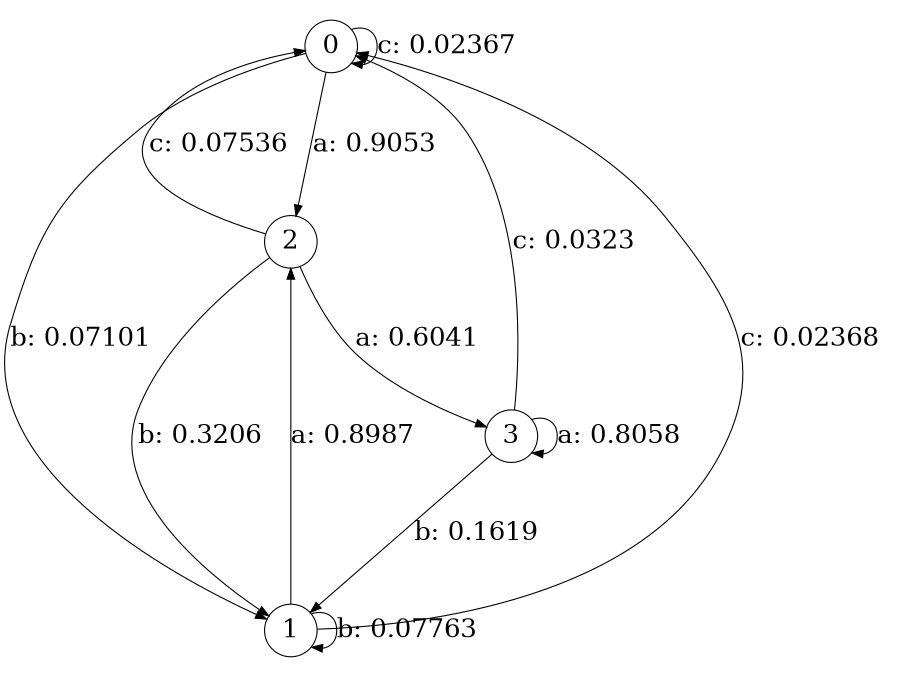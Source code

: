 digraph "d1-400nw-t1-cen-SML" {
size = "6,8.5";
ratio = "fill";
node [shape = circle];
node [fontsize = 24];
edge [fontsize = 24];
0 -> 2 [label = "a: 0.9053   "];
0 -> 1 [label = "b: 0.07101  "];
0 -> 0 [label = "c: 0.02367  "];
1 -> 2 [label = "a: 0.8987   "];
1 -> 1 [label = "b: 0.07763  "];
1 -> 0 [label = "c: 0.02368  "];
2 -> 3 [label = "a: 0.6041   "];
2 -> 1 [label = "b: 0.3206   "];
2 -> 0 [label = "c: 0.07536  "];
3 -> 3 [label = "a: 0.8058   "];
3 -> 1 [label = "b: 0.1619   "];
3 -> 0 [label = "c: 0.0323   "];
}